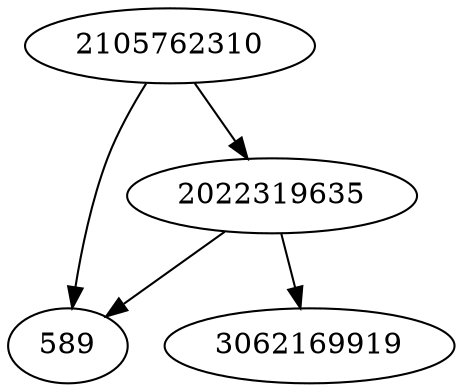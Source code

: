 strict digraph  {
2022319635;
589;
2105762310;
3062169919;
2022319635 -> 3062169919;
2022319635 -> 589;
2105762310 -> 589;
2105762310 -> 2022319635;
}
